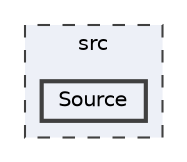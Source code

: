 digraph "/Users/henry/workspace/reflex-compiler/src/Source"
{
 // LATEX_PDF_SIZE
  bgcolor="transparent";
  edge [fontname=Helvetica,fontsize=10,labelfontname=Helvetica,labelfontsize=10];
  node [fontname=Helvetica,fontsize=10,shape=box,height=0.2,width=0.4];
  compound=true
  subgraph clusterdir_68267d1309a1af8e8297ef4c3efbcdba {
    graph [ bgcolor="#edf0f7", pencolor="grey25", label="src", fontname=Helvetica,fontsize=10 style="filled,dashed", URL="dir_68267d1309a1af8e8297ef4c3efbcdba.html",tooltip=""]
  dir_123431c39e1bae3443d48e4d72eed89b [label="Source", fillcolor="#edf0f7", color="grey25", style="filled,bold", URL="dir_123431c39e1bae3443d48e4d72eed89b.html",tooltip=""];
  }
}
